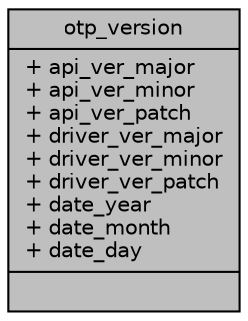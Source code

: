 digraph "otp_version"
{
 // INTERACTIVE_SVG=YES
 // LATEX_PDF_SIZE
  bgcolor="transparent";
  edge [fontname="Helvetica",fontsize="10",labelfontname="Helvetica",labelfontsize="10"];
  node [fontname="Helvetica",fontsize="10",shape=record];
  Node1 [label="{otp_version\n|+ api_ver_major\l+ api_ver_minor\l+ api_ver_patch\l+ driver_ver_major\l+ driver_ver_minor\l+ driver_ver_patch\l+ date_year\l+ date_month\l+ date_day\l|}",height=0.2,width=0.4,color="black", fillcolor="grey75", style="filled", fontcolor="black",tooltip=" "];
}
